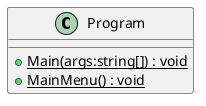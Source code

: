 @startuml
class Program {
    + {static} Main(args:string[]) : void
    + {static} MainMenu() : void
}
@enduml
